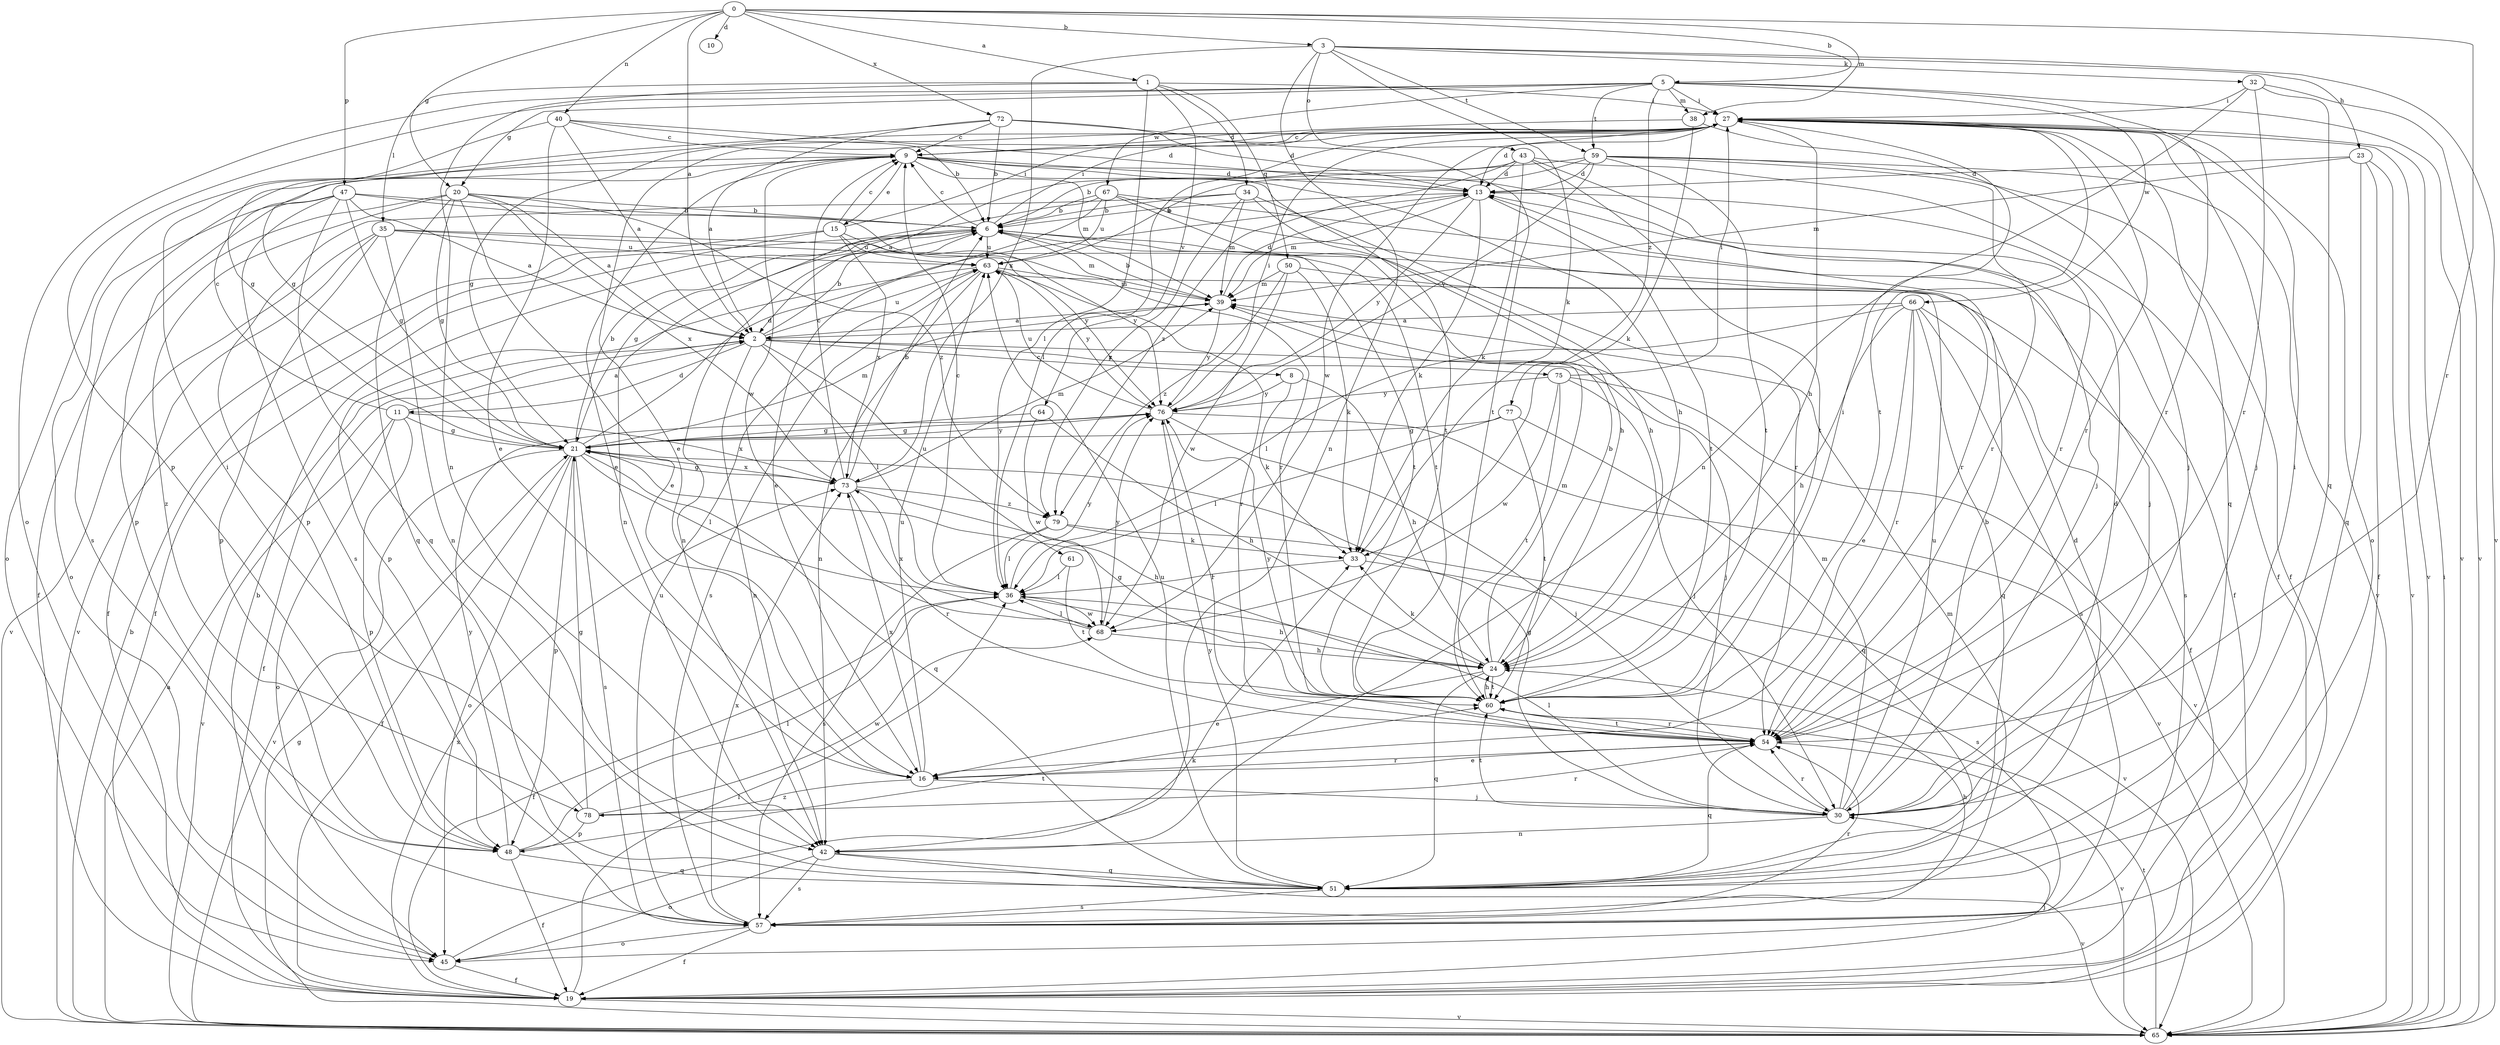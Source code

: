 strict digraph  {
0;
1;
2;
3;
5;
6;
8;
9;
10;
11;
13;
15;
16;
19;
20;
21;
23;
24;
27;
30;
32;
33;
34;
35;
36;
38;
39;
40;
42;
43;
45;
47;
48;
50;
51;
54;
57;
59;
60;
61;
63;
64;
65;
66;
67;
68;
72;
73;
75;
76;
77;
78;
79;
0 -> 1  [label=a];
0 -> 2  [label=a];
0 -> 3  [label=b];
0 -> 5  [label=b];
0 -> 10  [label=d];
0 -> 20  [label=g];
0 -> 38  [label=m];
0 -> 40  [label=n];
0 -> 47  [label=p];
0 -> 54  [label=r];
0 -> 72  [label=x];
1 -> 27  [label=i];
1 -> 34  [label=l];
1 -> 35  [label=l];
1 -> 36  [label=l];
1 -> 42  [label=n];
1 -> 50  [label=q];
1 -> 64  [label=v];
2 -> 6  [label=b];
2 -> 8  [label=c];
2 -> 11  [label=d];
2 -> 19  [label=f];
2 -> 30  [label=j];
2 -> 36  [label=l];
2 -> 42  [label=n];
2 -> 61  [label=u];
2 -> 63  [label=u];
2 -> 75  [label=y];
3 -> 23  [label=h];
3 -> 32  [label=k];
3 -> 33  [label=k];
3 -> 42  [label=n];
3 -> 43  [label=o];
3 -> 59  [label=t];
3 -> 65  [label=v];
3 -> 73  [label=x];
5 -> 20  [label=g];
5 -> 27  [label=i];
5 -> 38  [label=m];
5 -> 45  [label=o];
5 -> 48  [label=p];
5 -> 54  [label=r];
5 -> 59  [label=t];
5 -> 65  [label=v];
5 -> 66  [label=w];
5 -> 67  [label=w];
5 -> 77  [label=z];
6 -> 9  [label=c];
6 -> 21  [label=g];
6 -> 27  [label=i];
6 -> 39  [label=m];
6 -> 42  [label=n];
6 -> 60  [label=t];
6 -> 63  [label=u];
8 -> 24  [label=h];
8 -> 33  [label=k];
8 -> 76  [label=y];
9 -> 13  [label=d];
9 -> 15  [label=e];
9 -> 16  [label=e];
9 -> 24  [label=h];
9 -> 30  [label=j];
9 -> 39  [label=m];
9 -> 45  [label=o];
9 -> 57  [label=s];
9 -> 60  [label=t];
9 -> 68  [label=w];
11 -> 2  [label=a];
11 -> 9  [label=c];
11 -> 21  [label=g];
11 -> 45  [label=o];
11 -> 48  [label=p];
11 -> 65  [label=v];
11 -> 73  [label=x];
13 -> 6  [label=b];
13 -> 19  [label=f];
13 -> 33  [label=k];
13 -> 39  [label=m];
13 -> 60  [label=t];
13 -> 76  [label=y];
15 -> 9  [label=c];
15 -> 19  [label=f];
15 -> 27  [label=i];
15 -> 63  [label=u];
15 -> 65  [label=v];
15 -> 73  [label=x];
15 -> 76  [label=y];
16 -> 30  [label=j];
16 -> 54  [label=r];
16 -> 63  [label=u];
16 -> 73  [label=x];
16 -> 78  [label=z];
19 -> 30  [label=j];
19 -> 36  [label=l];
19 -> 65  [label=v];
19 -> 73  [label=x];
20 -> 2  [label=a];
20 -> 6  [label=b];
20 -> 16  [label=e];
20 -> 19  [label=f];
20 -> 21  [label=g];
20 -> 51  [label=q];
20 -> 73  [label=x];
20 -> 78  [label=z];
20 -> 79  [label=z];
21 -> 6  [label=b];
21 -> 13  [label=d];
21 -> 19  [label=f];
21 -> 36  [label=l];
21 -> 39  [label=m];
21 -> 45  [label=o];
21 -> 48  [label=p];
21 -> 51  [label=q];
21 -> 57  [label=s];
21 -> 65  [label=v];
21 -> 73  [label=x];
21 -> 76  [label=y];
23 -> 13  [label=d];
23 -> 19  [label=f];
23 -> 39  [label=m];
23 -> 51  [label=q];
23 -> 65  [label=v];
24 -> 6  [label=b];
24 -> 16  [label=e];
24 -> 33  [label=k];
24 -> 39  [label=m];
24 -> 51  [label=q];
24 -> 60  [label=t];
27 -> 9  [label=c];
27 -> 13  [label=d];
27 -> 16  [label=e];
27 -> 21  [label=g];
27 -> 24  [label=h];
27 -> 30  [label=j];
27 -> 36  [label=l];
27 -> 45  [label=o];
27 -> 51  [label=q];
27 -> 54  [label=r];
27 -> 60  [label=t];
27 -> 65  [label=v];
27 -> 68  [label=w];
30 -> 6  [label=b];
30 -> 13  [label=d];
30 -> 21  [label=g];
30 -> 27  [label=i];
30 -> 36  [label=l];
30 -> 39  [label=m];
30 -> 42  [label=n];
30 -> 54  [label=r];
30 -> 60  [label=t];
30 -> 63  [label=u];
32 -> 27  [label=i];
32 -> 42  [label=n];
32 -> 51  [label=q];
32 -> 54  [label=r];
32 -> 65  [label=v];
33 -> 36  [label=l];
33 -> 57  [label=s];
34 -> 6  [label=b];
34 -> 24  [label=h];
34 -> 39  [label=m];
34 -> 48  [label=p];
34 -> 54  [label=r];
34 -> 79  [label=z];
35 -> 19  [label=f];
35 -> 42  [label=n];
35 -> 48  [label=p];
35 -> 60  [label=t];
35 -> 63  [label=u];
35 -> 65  [label=v];
35 -> 76  [label=y];
36 -> 9  [label=c];
36 -> 19  [label=f];
36 -> 24  [label=h];
36 -> 68  [label=w];
36 -> 76  [label=y];
38 -> 9  [label=c];
38 -> 30  [label=j];
38 -> 33  [label=k];
39 -> 2  [label=a];
39 -> 6  [label=b];
39 -> 13  [label=d];
39 -> 76  [label=y];
40 -> 2  [label=a];
40 -> 6  [label=b];
40 -> 9  [label=c];
40 -> 13  [label=d];
40 -> 16  [label=e];
40 -> 21  [label=g];
42 -> 45  [label=o];
42 -> 51  [label=q];
42 -> 57  [label=s];
42 -> 65  [label=v];
43 -> 2  [label=a];
43 -> 13  [label=d];
43 -> 19  [label=f];
43 -> 33  [label=k];
43 -> 54  [label=r];
43 -> 60  [label=t];
43 -> 79  [label=z];
45 -> 6  [label=b];
45 -> 19  [label=f];
45 -> 33  [label=k];
47 -> 2  [label=a];
47 -> 6  [label=b];
47 -> 21  [label=g];
47 -> 45  [label=o];
47 -> 48  [label=p];
47 -> 51  [label=q];
47 -> 54  [label=r];
47 -> 57  [label=s];
48 -> 19  [label=f];
48 -> 36  [label=l];
48 -> 51  [label=q];
48 -> 60  [label=t];
48 -> 76  [label=y];
50 -> 33  [label=k];
50 -> 39  [label=m];
50 -> 57  [label=s];
50 -> 68  [label=w];
50 -> 79  [label=z];
51 -> 13  [label=d];
51 -> 57  [label=s];
51 -> 63  [label=u];
51 -> 76  [label=y];
54 -> 16  [label=e];
54 -> 51  [label=q];
54 -> 60  [label=t];
54 -> 65  [label=v];
57 -> 19  [label=f];
57 -> 24  [label=h];
57 -> 39  [label=m];
57 -> 45  [label=o];
57 -> 54  [label=r];
57 -> 63  [label=u];
57 -> 73  [label=x];
59 -> 6  [label=b];
59 -> 13  [label=d];
59 -> 19  [label=f];
59 -> 54  [label=r];
59 -> 60  [label=t];
59 -> 63  [label=u];
59 -> 65  [label=v];
59 -> 76  [label=y];
60 -> 21  [label=g];
60 -> 24  [label=h];
60 -> 27  [label=i];
60 -> 54  [label=r];
60 -> 76  [label=y];
61 -> 36  [label=l];
61 -> 60  [label=t];
63 -> 39  [label=m];
63 -> 42  [label=n];
63 -> 48  [label=p];
63 -> 54  [label=r];
63 -> 57  [label=s];
63 -> 76  [label=y];
64 -> 21  [label=g];
64 -> 24  [label=h];
64 -> 68  [label=w];
65 -> 2  [label=a];
65 -> 6  [label=b];
65 -> 21  [label=g];
65 -> 27  [label=i];
65 -> 60  [label=t];
66 -> 2  [label=a];
66 -> 16  [label=e];
66 -> 19  [label=f];
66 -> 24  [label=h];
66 -> 36  [label=l];
66 -> 51  [label=q];
66 -> 54  [label=r];
66 -> 57  [label=s];
67 -> 6  [label=b];
67 -> 16  [label=e];
67 -> 24  [label=h];
67 -> 30  [label=j];
67 -> 42  [label=n];
67 -> 54  [label=r];
67 -> 63  [label=u];
68 -> 24  [label=h];
68 -> 36  [label=l];
68 -> 73  [label=x];
68 -> 76  [label=y];
72 -> 2  [label=a];
72 -> 6  [label=b];
72 -> 9  [label=c];
72 -> 13  [label=d];
72 -> 21  [label=g];
72 -> 60  [label=t];
73 -> 6  [label=b];
73 -> 9  [label=c];
73 -> 21  [label=g];
73 -> 24  [label=h];
73 -> 39  [label=m];
73 -> 54  [label=r];
73 -> 79  [label=z];
75 -> 27  [label=i];
75 -> 30  [label=j];
75 -> 60  [label=t];
75 -> 65  [label=v];
75 -> 68  [label=w];
75 -> 76  [label=y];
76 -> 21  [label=g];
76 -> 27  [label=i];
76 -> 30  [label=j];
76 -> 54  [label=r];
76 -> 63  [label=u];
76 -> 65  [label=v];
77 -> 21  [label=g];
77 -> 36  [label=l];
77 -> 51  [label=q];
77 -> 60  [label=t];
78 -> 21  [label=g];
78 -> 27  [label=i];
78 -> 48  [label=p];
78 -> 54  [label=r];
78 -> 68  [label=w];
79 -> 33  [label=k];
79 -> 36  [label=l];
79 -> 57  [label=s];
79 -> 65  [label=v];
}

